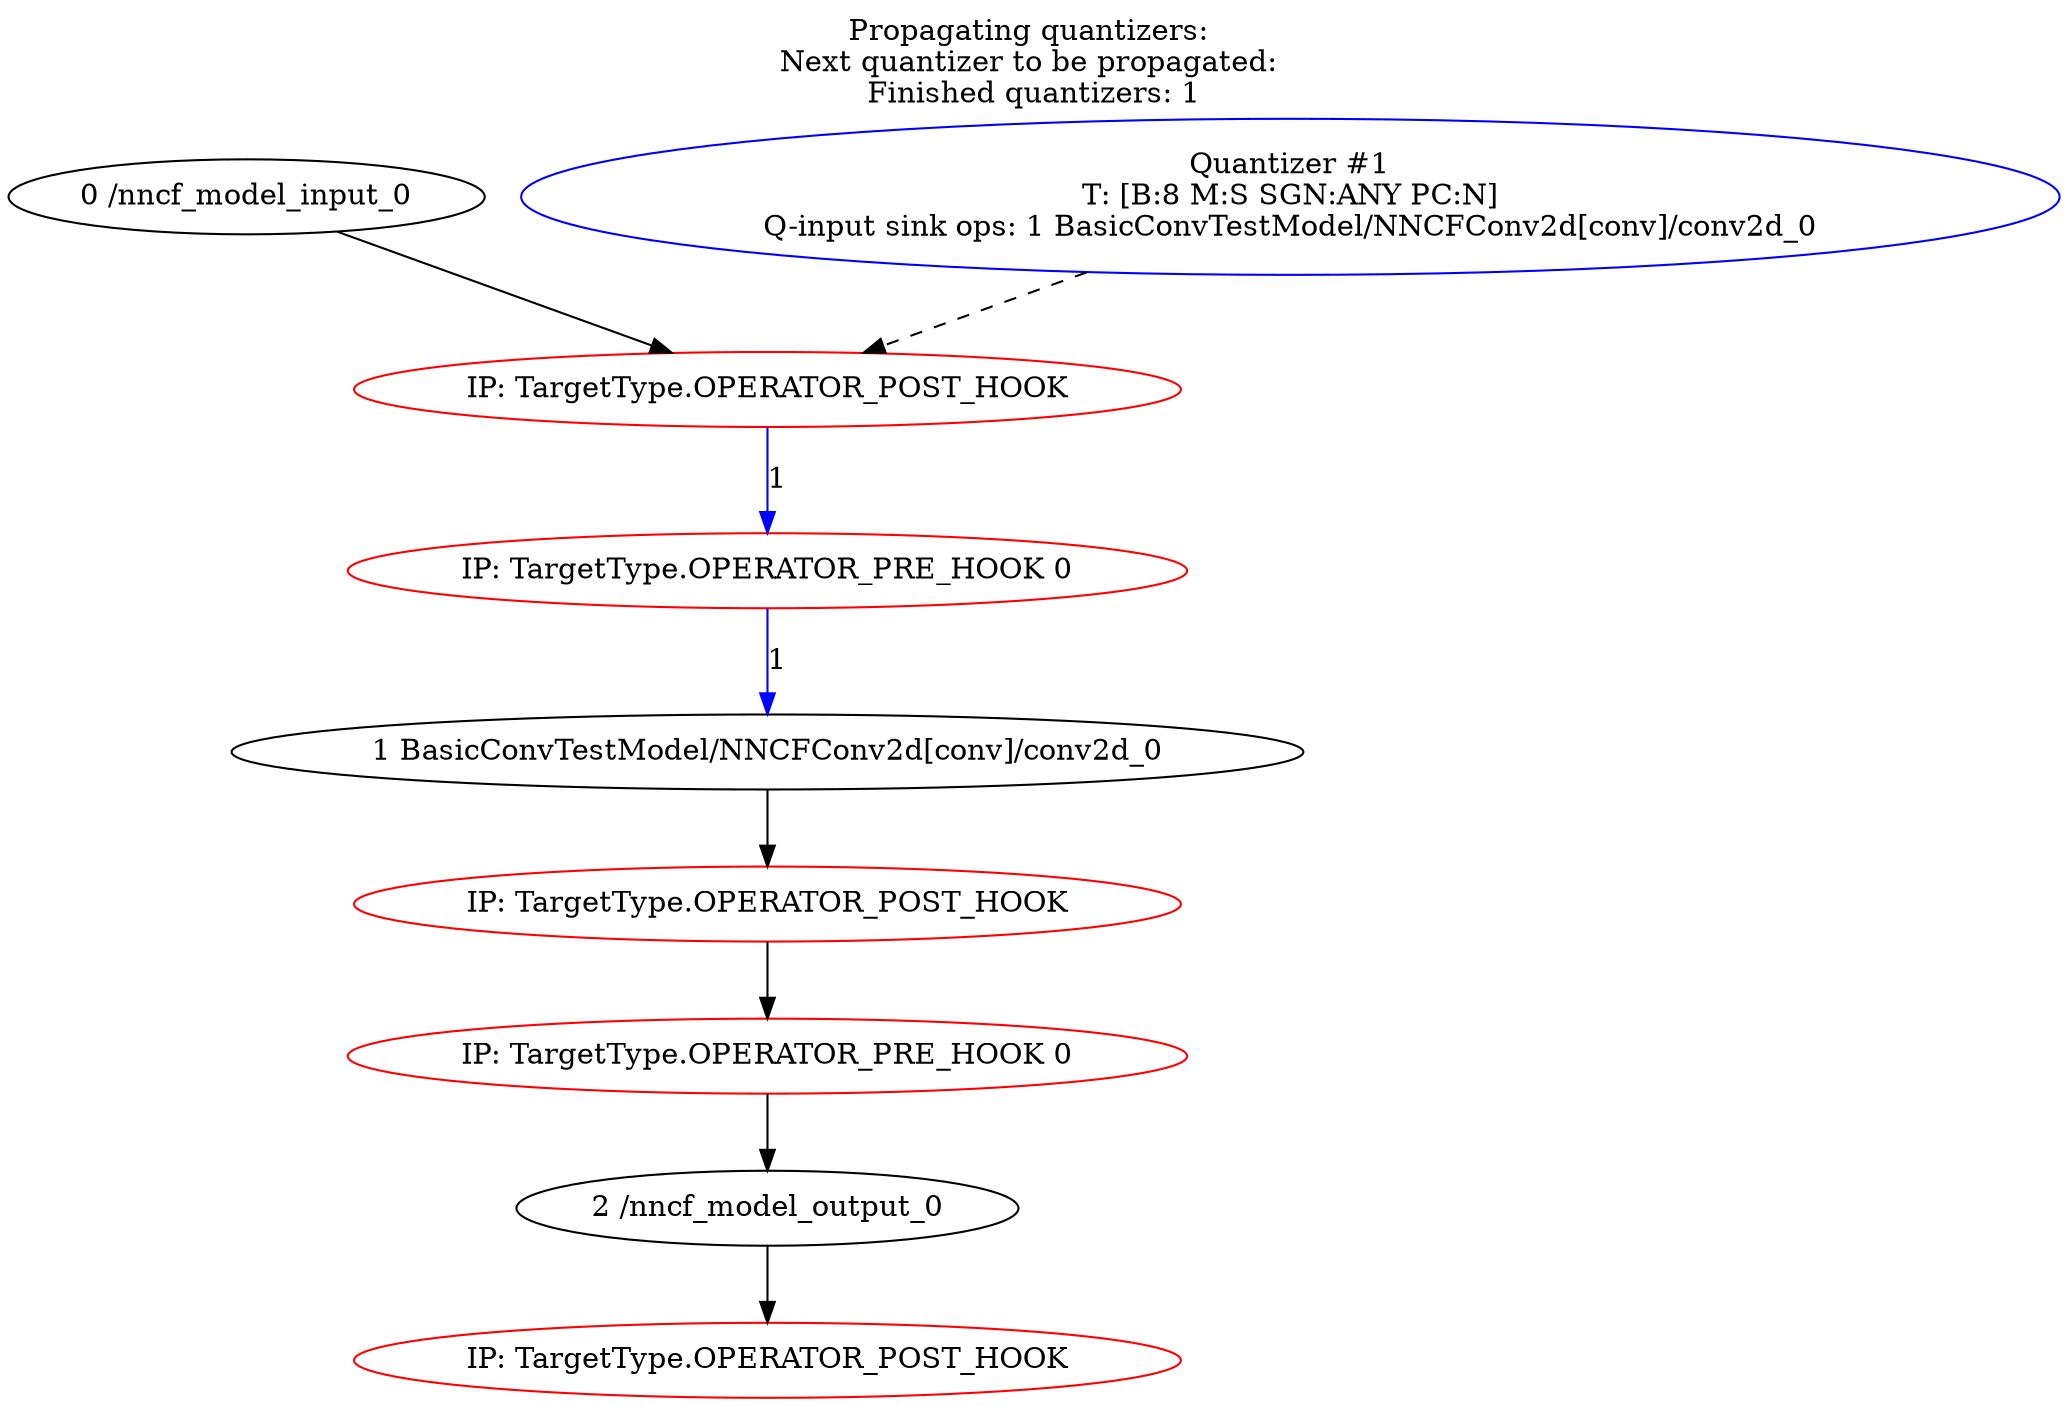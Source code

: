 strict digraph  {
label="Propagating quantizers: \nNext quantizer to be propagated: \nFinished quantizers: 1";
labelloc=t;
"0 /nncf_model_input_0";
"1 BasicConvTestModel/NNCFConv2d[conv]/conv2d_0";
"2 /nncf_model_output_0";
"POST HOOK 0 /nncf_model_input_0" [color=red, label="IP: TargetType.OPERATOR_POST_HOOK"];
"Quantizer #1" [color=blue, label="Quantizer #1\nT: [B:8 M:S SGN:ANY PC:N]\nQ-input sink ops: 1 BasicConvTestModel/NNCFConv2d[conv]/conv2d_0"];
"PRE HOOK 0 1 BasicConvTestModel/NNCFConv2d[conv]/conv2d_0" [color=red, label="IP: TargetType.OPERATOR_PRE_HOOK 0"];
"POST HOOK 1 BasicConvTestModel/NNCFConv2d[conv]/conv2d_0" [color=red, label="IP: TargetType.OPERATOR_POST_HOOK"];
"PRE HOOK 0 2 /nncf_model_output_0" [color=red, label="IP: TargetType.OPERATOR_PRE_HOOK 0"];
"POST HOOK 2 /nncf_model_output_0" [color=red, label="IP: TargetType.OPERATOR_POST_HOOK"];
"0 /nncf_model_input_0" -> "POST HOOK 0 /nncf_model_input_0";
"1 BasicConvTestModel/NNCFConv2d[conv]/conv2d_0" -> "POST HOOK 1 BasicConvTestModel/NNCFConv2d[conv]/conv2d_0";
"2 /nncf_model_output_0" -> "POST HOOK 2 /nncf_model_output_0";
"POST HOOK 0 /nncf_model_input_0" -> "PRE HOOK 0 1 BasicConvTestModel/NNCFConv2d[conv]/conv2d_0"  [color=blue, label=1];
"Quantizer #1" -> "POST HOOK 0 /nncf_model_input_0"  [style=dashed];
"PRE HOOK 0 1 BasicConvTestModel/NNCFConv2d[conv]/conv2d_0" -> "1 BasicConvTestModel/NNCFConv2d[conv]/conv2d_0"  [color=blue, label=1];
"POST HOOK 1 BasicConvTestModel/NNCFConv2d[conv]/conv2d_0" -> "PRE HOOK 0 2 /nncf_model_output_0";
"PRE HOOK 0 2 /nncf_model_output_0" -> "2 /nncf_model_output_0";
}
